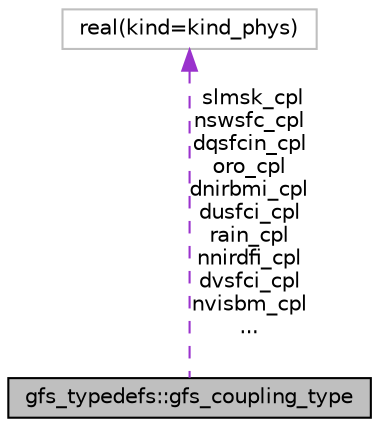digraph "gfs_typedefs::gfs_coupling_type"
{
  edge [fontname="Helvetica",fontsize="10",labelfontname="Helvetica",labelfontsize="10"];
  node [fontname="Helvetica",fontsize="10",shape=record];
  Node1 [label="gfs_typedefs::gfs_coupling_type",height=0.2,width=0.4,color="black", fillcolor="grey75", style="filled", fontcolor="black"];
  Node2 -> Node1 [dir="back",color="darkorchid3",fontsize="10",style="dashed",label=" slmsk_cpl\nnswsfc_cpl\ndqsfcin_cpl\noro_cpl\ndnirbmi_cpl\ndusfci_cpl\nrain_cpl\nnnirdfi_cpl\ndvsfci_cpl\nnvisbm_cpl\n..." ,fontname="Helvetica"];
  Node2 [label="real(kind=kind_phys)",height=0.2,width=0.4,color="grey75", fillcolor="white", style="filled"];
}
